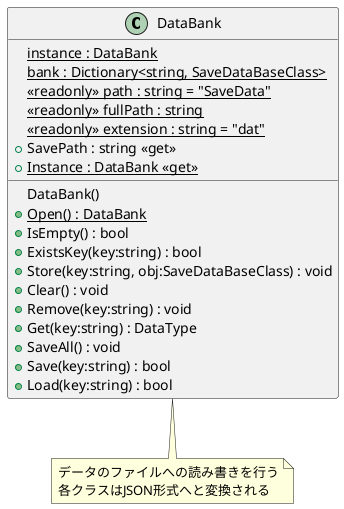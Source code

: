 @startuml
class DataBank {
    {static} instance : DataBank
    {static} bank : Dictionary<string, SaveDataBaseClass>
    {static} <<readonly>> path : string = "SaveData"
    {static} <<readonly>> fullPath : string
    {static} <<readonly>> extension : string = "dat"
    + SavePath : string <<get>>
    DataBank()
    + {static} Open() : DataBank
    + {static} Instance : DataBank <<get>>
    + IsEmpty() : bool
    + ExistsKey(key:string) : bool
    + Store(key:string, obj:SaveDataBaseClass) : void
    + Clear() : void
    + Remove(key:string) : void
    + Get(key:string) : DataType
    + SaveAll() : void
    + Save(key:string) : bool
    + Load(key:string) : bool
}
note bottom of DataBank
    データのファイルへの読み書きを行う
    各クラスはJSON形式へと変換される
end note
@enduml
